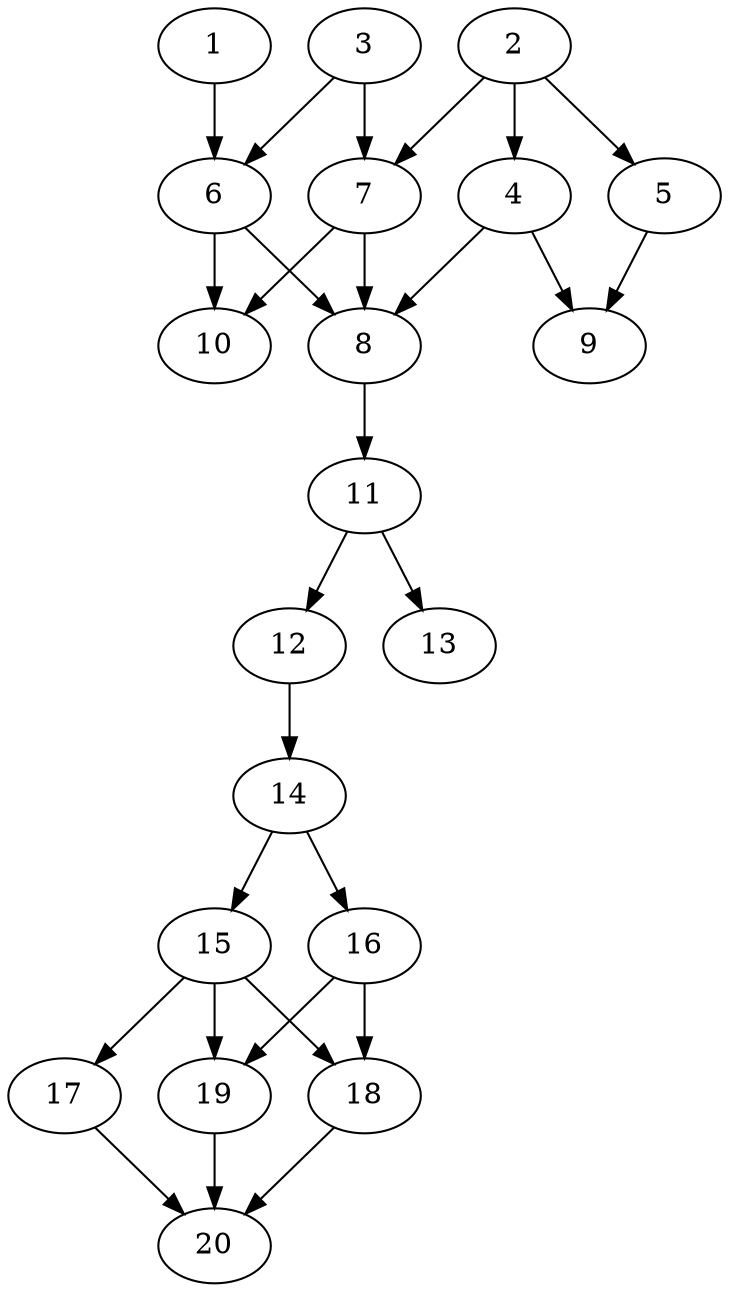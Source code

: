 // DAG automatically generated by daggen at Tue Aug  6 16:20:30 2019
// ./daggen --dot -n 20 --ccr 0.5 --fat 0.4 --regular 0.5 --density 0.7 --mindata 5242880 --maxdata 52428800 
digraph G {
  1 [size="12683264", alpha="0.01", expect_size="6341632"] 
  1 -> 6 [size ="6341632"]
  2 [size="28399616", alpha="0.06", expect_size="14199808"] 
  2 -> 4 [size ="14199808"]
  2 -> 5 [size ="14199808"]
  2 -> 7 [size ="14199808"]
  3 [size="45977600", alpha="0.01", expect_size="22988800"] 
  3 -> 6 [size ="22988800"]
  3 -> 7 [size ="22988800"]
  4 [size="81866752", alpha="0.07", expect_size="40933376"] 
  4 -> 8 [size ="40933376"]
  4 -> 9 [size ="40933376"]
  5 [size="70172672", alpha="0.03", expect_size="35086336"] 
  5 -> 9 [size ="35086336"]
  6 [size="60145664", alpha="0.18", expect_size="30072832"] 
  6 -> 8 [size ="30072832"]
  6 -> 10 [size ="30072832"]
  7 [size="30928896", alpha="0.13", expect_size="15464448"] 
  7 -> 8 [size ="15464448"]
  7 -> 10 [size ="15464448"]
  8 [size="17563648", alpha="0.12", expect_size="8781824"] 
  8 -> 11 [size ="8781824"]
  9 [size="70666240", alpha="0.16", expect_size="35333120"] 
  10 [size="74305536", alpha="0.06", expect_size="37152768"] 
  11 [size="37322752", alpha="0.03", expect_size="18661376"] 
  11 -> 12 [size ="18661376"]
  11 -> 13 [size ="18661376"]
  12 [size="42420224", alpha="0.06", expect_size="21210112"] 
  12 -> 14 [size ="21210112"]
  13 [size="71700480", alpha="0.18", expect_size="35850240"] 
  14 [size="78215168", alpha="0.17", expect_size="39107584"] 
  14 -> 15 [size ="39107584"]
  14 -> 16 [size ="39107584"]
  15 [size="17098752", alpha="0.04", expect_size="8549376"] 
  15 -> 17 [size ="8549376"]
  15 -> 18 [size ="8549376"]
  15 -> 19 [size ="8549376"]
  16 [size="30197760", alpha="0.14", expect_size="15098880"] 
  16 -> 18 [size ="15098880"]
  16 -> 19 [size ="15098880"]
  17 [size="20897792", alpha="0.09", expect_size="10448896"] 
  17 -> 20 [size ="10448896"]
  18 [size="82835456", alpha="0.01", expect_size="41417728"] 
  18 -> 20 [size ="41417728"]
  19 [size="43726848", alpha="0.15", expect_size="21863424"] 
  19 -> 20 [size ="21863424"]
  20 [size="23900160", alpha="0.15", expect_size="11950080"] 
}
